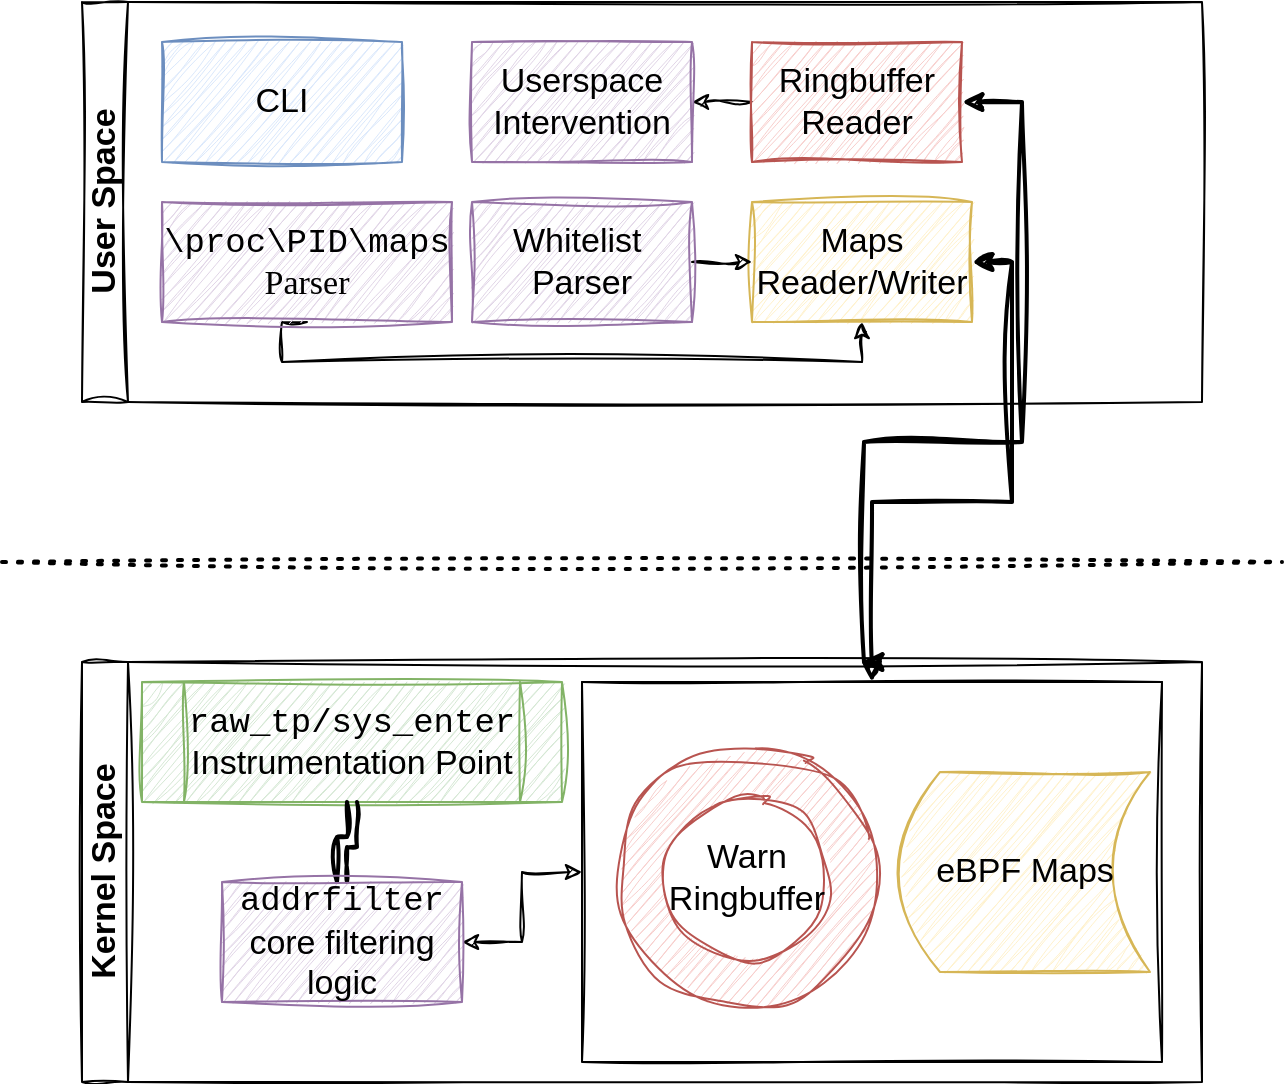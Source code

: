 <mxfile version="26.2.15">
  <diagram name="Page-1" id="Lw-xK5uONCsS2UEiDsAL">
    <mxGraphModel dx="1234" dy="898" grid="1" gridSize="10" guides="1" tooltips="1" connect="1" arrows="1" fold="1" page="1" pageScale="1" pageWidth="1169" pageHeight="827" math="0" shadow="0">
      <root>
        <mxCell id="0" />
        <mxCell id="1" parent="0" />
        <mxCell id="h68JlARCK2-a_7TLO-Ol-1" value="Kernel Space" style="swimlane;horizontal=0;whiteSpace=wrap;html=1;labelBackgroundColor=none;sketch=1;curveFitting=1;jiggle=2;fontSize=17;" parent="1" vertex="1">
          <mxGeometry x="240" y="490" width="560" height="210" as="geometry" />
        </mxCell>
        <mxCell id="h68JlARCK2-a_7TLO-Ol-8" value="&lt;font face=&quot;Courier New&quot;&gt;raw_tp/sys_enter&lt;/font&gt;&lt;div&gt;Instrumentation Point&lt;/div&gt;" style="shape=process;whiteSpace=wrap;html=1;backgroundOutline=1;labelBackgroundColor=none;sketch=1;curveFitting=1;jiggle=2;fillColor=#d5e8d4;strokeColor=#82b366;fontSize=17;" parent="h68JlARCK2-a_7TLO-Ol-1" vertex="1">
          <mxGeometry x="30" y="10" width="210" height="60" as="geometry" />
        </mxCell>
        <mxCell id="h68JlARCK2-a_7TLO-Ol-18" value="" style="edgeStyle=orthogonalEdgeStyle;rounded=0;orthogonalLoop=1;jettySize=auto;html=1;exitX=0.5;exitY=0;exitDx=0;exitDy=0;entryX=0.5;entryY=1;entryDx=0;entryDy=0;shape=link;strokeWidth=2;labelBackgroundColor=none;fontColor=default;sketch=1;curveFitting=1;jiggle=2;fontSize=17;" parent="h68JlARCK2-a_7TLO-Ol-1" source="h68JlARCK2-a_7TLO-Ol-17" target="h68JlARCK2-a_7TLO-Ol-8" edge="1">
          <mxGeometry relative="1" as="geometry" />
        </mxCell>
        <mxCell id="h68JlARCK2-a_7TLO-Ol-33" style="edgeStyle=orthogonalEdgeStyle;rounded=0;hachureGap=4;orthogonalLoop=1;jettySize=auto;html=1;exitX=1;exitY=0.5;exitDx=0;exitDy=0;entryX=0;entryY=0.5;entryDx=0;entryDy=0;fontFamily=Architects Daughter;fontSource=https%3A%2F%2Ffonts.googleapis.com%2Fcss%3Ffamily%3DArchitects%2BDaughter;startArrow=classic;startFill=1;strokeWidth=1;sketch=1;curveFitting=1;jiggle=2;fontSize=17;" parent="h68JlARCK2-a_7TLO-Ol-1" source="h68JlARCK2-a_7TLO-Ol-17" target="h68JlARCK2-a_7TLO-Ol-20" edge="1">
          <mxGeometry relative="1" as="geometry" />
        </mxCell>
        <mxCell id="h68JlARCK2-a_7TLO-Ol-17" value="&lt;font face=&quot;Courier New&quot;&gt;addrfilter&lt;/font&gt;&lt;div&gt;core filtering logic&lt;/div&gt;" style="rounded=0;whiteSpace=wrap;html=1;labelBackgroundColor=none;sketch=1;curveFitting=1;jiggle=2;fillColor=#e1d5e7;strokeColor=#9673a6;fontSize=17;" parent="h68JlARCK2-a_7TLO-Ol-1" vertex="1">
          <mxGeometry x="70" y="110" width="120" height="60" as="geometry" />
        </mxCell>
        <mxCell id="h68JlARCK2-a_7TLO-Ol-20" value="" style="swimlane;startSize=0;labelBackgroundColor=none;sketch=1;curveFitting=1;jiggle=2;fontSize=17;" parent="h68JlARCK2-a_7TLO-Ol-1" vertex="1">
          <mxGeometry x="250" y="10" width="290" height="190" as="geometry" />
        </mxCell>
        <mxCell id="h68JlARCK2-a_7TLO-Ol-15" value="eBPF Maps" style="shape=dataStorage;whiteSpace=wrap;html=1;fixedSize=1;labelBackgroundColor=none;sketch=1;curveFitting=1;jiggle=2;fillColor=#fff2cc;strokeColor=#d6b656;fontSize=17;" parent="h68JlARCK2-a_7TLO-Ol-20" vertex="1">
          <mxGeometry x="159" y="45" width="125" height="100" as="geometry" />
        </mxCell>
        <mxCell id="h68JlARCK2-a_7TLO-Ol-32" value="" style="group;sketch=1;curveFitting=1;jiggle=2;fontSize=17;" parent="h68JlARCK2-a_7TLO-Ol-20" vertex="1" connectable="0">
          <mxGeometry x="18" y="33" width="153.64" height="130" as="geometry" />
        </mxCell>
        <mxCell id="h68JlARCK2-a_7TLO-Ol-30" value="" style="ellipse;whiteSpace=wrap;html=1;aspect=fixed;hachureGap=4;fontFamily=Architects Daughter;fontSource=https%3A%2F%2Ffonts.googleapis.com%2Fcss%3Ffamily%3DArchitects%2BDaughter;sketch=1;curveFitting=1;jiggle=2;fillColor=#f8cecc;strokeColor=#b85450;fontSize=17;" parent="h68JlARCK2-a_7TLO-Ol-32" vertex="1">
          <mxGeometry width="130" height="130" as="geometry" />
        </mxCell>
        <mxCell id="h68JlARCK2-a_7TLO-Ol-31" value="&lt;font face=&quot;Helvetica&quot;&gt;Warn Ringbuffer&lt;/font&gt;" style="ellipse;whiteSpace=wrap;html=1;aspect=fixed;hachureGap=4;fontFamily=Architects Daughter;fontSource=https%3A%2F%2Ffonts.googleapis.com%2Fcss%3Ffamily%3DArchitects%2BDaughter;sketch=1;curveFitting=1;jiggle=2;strokeColor=light-dark(#b95450, #ededed);fontSize=17;" parent="h68JlARCK2-a_7TLO-Ol-32" vertex="1">
          <mxGeometry x="24.376" y="24.375" width="81.25" height="81.25" as="geometry" />
        </mxCell>
        <mxCell id="h68JlARCK2-a_7TLO-Ol-2" value="User Space" style="swimlane;horizontal=0;whiteSpace=wrap;html=1;labelBackgroundColor=none;sketch=1;curveFitting=1;jiggle=2;fontSize=17;" parent="1" vertex="1">
          <mxGeometry x="240" y="160" width="560" height="200" as="geometry" />
        </mxCell>
        <mxCell id="h68JlARCK2-a_7TLO-Ol-3" value="CLI" style="rounded=0;whiteSpace=wrap;html=1;labelBackgroundColor=none;sketch=1;curveFitting=1;jiggle=2;fillColor=#dae8fc;strokeColor=#6c8ebf;fontSize=17;" parent="h68JlARCK2-a_7TLO-Ol-2" vertex="1">
          <mxGeometry x="40" y="20" width="120" height="60" as="geometry" />
        </mxCell>
        <mxCell id="h68JlARCK2-a_7TLO-Ol-36" style="edgeStyle=orthogonalEdgeStyle;rounded=0;hachureGap=4;orthogonalLoop=1;jettySize=auto;html=1;exitX=0.5;exitY=1;exitDx=0;exitDy=0;fontFamily=Architects Daughter;fontSource=https%3A%2F%2Ffonts.googleapis.com%2Fcss%3Ffamily%3DArchitects%2BDaughter;entryX=0.5;entryY=1;entryDx=0;entryDy=0;sketch=1;curveFitting=1;jiggle=2;fontSize=17;" parent="h68JlARCK2-a_7TLO-Ol-2" source="h68JlARCK2-a_7TLO-Ol-4" target="h68JlARCK2-a_7TLO-Ol-6" edge="1">
          <mxGeometry relative="1" as="geometry">
            <mxPoint x="180" y="180" as="targetPoint" />
            <Array as="points">
              <mxPoint x="100" y="180" />
              <mxPoint x="390" y="180" />
            </Array>
          </mxGeometry>
        </mxCell>
        <mxCell id="h68JlARCK2-a_7TLO-Ol-4" value="&lt;font face=&quot;Courier New&quot;&gt;\proc\PID\maps&lt;/font&gt;&lt;div&gt;&lt;font face=&quot;Verdana&quot;&gt;Parser&lt;/font&gt;&lt;/div&gt;" style="rounded=0;whiteSpace=wrap;html=1;labelBackgroundColor=none;sketch=1;curveFitting=1;jiggle=2;fillColor=#e1d5e7;strokeColor=#9673a6;fontSize=17;" parent="h68JlARCK2-a_7TLO-Ol-2" vertex="1">
          <mxGeometry x="40" y="100" width="145" height="60" as="geometry" />
        </mxCell>
        <mxCell id="h68JlARCK2-a_7TLO-Ol-40" style="edgeStyle=orthogonalEdgeStyle;rounded=0;sketch=1;hachureGap=4;jiggle=2;curveFitting=1;orthogonalLoop=1;jettySize=auto;html=1;exitX=1;exitY=0.5;exitDx=0;exitDy=0;fontFamily=Architects Daughter;fontSource=https%3A%2F%2Ffonts.googleapis.com%2Fcss%3Ffamily%3DArchitects%2BDaughter;strokeWidth=2;startArrow=classic;startFill=1;fontSize=17;" parent="h68JlARCK2-a_7TLO-Ol-2" source="h68JlARCK2-a_7TLO-Ol-5" edge="1">
          <mxGeometry relative="1" as="geometry">
            <mxPoint x="390" y="330" as="targetPoint" />
            <Array as="points">
              <mxPoint x="470" y="50" />
              <mxPoint x="470" y="220" />
              <mxPoint x="391" y="220" />
            </Array>
          </mxGeometry>
        </mxCell>
        <mxCell id="h68JlARCK2-a_7TLO-Ol-42" style="edgeStyle=orthogonalEdgeStyle;rounded=0;sketch=1;hachureGap=4;jiggle=2;curveFitting=1;orthogonalLoop=1;jettySize=auto;html=1;exitX=0;exitY=0.5;exitDx=0;exitDy=0;entryX=1;entryY=0.5;entryDx=0;entryDy=0;fontFamily=Architects Daughter;fontSource=https%3A%2F%2Ffonts.googleapis.com%2Fcss%3Ffamily%3DArchitects%2BDaughter;fontSize=17;" parent="h68JlARCK2-a_7TLO-Ol-2" source="h68JlARCK2-a_7TLO-Ol-5" target="h68JlARCK2-a_7TLO-Ol-9" edge="1">
          <mxGeometry relative="1" as="geometry" />
        </mxCell>
        <mxCell id="h68JlARCK2-a_7TLO-Ol-5" value="Ringbuffer&lt;div&gt;Reader&lt;/div&gt;" style="rounded=0;whiteSpace=wrap;html=1;labelBackgroundColor=none;sketch=1;curveFitting=1;jiggle=2;fillColor=#f8cecc;strokeColor=#b85450;fontSize=17;" parent="h68JlARCK2-a_7TLO-Ol-2" vertex="1">
          <mxGeometry x="335" y="20" width="105" height="60" as="geometry" />
        </mxCell>
        <mxCell id="h68JlARCK2-a_7TLO-Ol-6" value="Maps&lt;div&gt;Reader/Writer&lt;/div&gt;" style="rounded=0;whiteSpace=wrap;html=1;labelBackgroundColor=none;sketch=1;curveFitting=1;jiggle=2;fillColor=#fff2cc;strokeColor=#d6b656;fontSize=17;" parent="h68JlARCK2-a_7TLO-Ol-2" vertex="1">
          <mxGeometry x="335" y="100" width="110" height="60" as="geometry" />
        </mxCell>
        <mxCell id="h68JlARCK2-a_7TLO-Ol-9" value="Userspace Intervention" style="rounded=0;whiteSpace=wrap;html=1;labelBackgroundColor=none;sketch=1;curveFitting=1;jiggle=2;fillColor=#e1d5e7;strokeColor=#9673a6;fontSize=17;" parent="h68JlARCK2-a_7TLO-Ol-2" vertex="1">
          <mxGeometry x="195" y="20" width="110" height="60" as="geometry" />
        </mxCell>
        <mxCell id="h68JlARCK2-a_7TLO-Ol-35" style="edgeStyle=orthogonalEdgeStyle;rounded=0;hachureGap=4;orthogonalLoop=1;jettySize=auto;html=1;exitX=1;exitY=0.5;exitDx=0;exitDy=0;entryX=0;entryY=0.5;entryDx=0;entryDy=0;fontFamily=Architects Daughter;fontSource=https%3A%2F%2Ffonts.googleapis.com%2Fcss%3Ffamily%3DArchitects%2BDaughter;sketch=1;curveFitting=1;jiggle=2;fontSize=17;" parent="h68JlARCK2-a_7TLO-Ol-2" source="h68JlARCK2-a_7TLO-Ol-10" target="h68JlARCK2-a_7TLO-Ol-6" edge="1">
          <mxGeometry relative="1" as="geometry" />
        </mxCell>
        <mxCell id="h68JlARCK2-a_7TLO-Ol-10" value="Whitelist&amp;nbsp;&lt;div&gt;Parser&lt;/div&gt;" style="rounded=0;whiteSpace=wrap;html=1;labelBackgroundColor=none;sketch=1;curveFitting=1;jiggle=2;fillColor=#e1d5e7;strokeColor=#9673a6;fontSize=17;" parent="h68JlARCK2-a_7TLO-Ol-2" vertex="1">
          <mxGeometry x="195" y="100" width="110" height="60" as="geometry" />
        </mxCell>
        <mxCell id="h68JlARCK2-a_7TLO-Ol-26" value="" style="endArrow=none;dashed=1;html=1;dashPattern=1 3;strokeWidth=2;rounded=0;labelBackgroundColor=none;fontColor=default;sketch=1;curveFitting=1;jiggle=2;fontSize=17;" parent="1" edge="1">
          <mxGeometry width="50" height="50" relative="1" as="geometry">
            <mxPoint x="200" y="440" as="sourcePoint" />
            <mxPoint x="840" y="440" as="targetPoint" />
          </mxGeometry>
        </mxCell>
        <mxCell id="h68JlARCK2-a_7TLO-Ol-39" style="edgeStyle=orthogonalEdgeStyle;rounded=0;sketch=1;hachureGap=4;jiggle=2;curveFitting=1;orthogonalLoop=1;jettySize=auto;html=1;exitX=1;exitY=0.5;exitDx=0;exitDy=0;entryX=0.5;entryY=0;entryDx=0;entryDy=0;fontFamily=Architects Daughter;fontSource=https%3A%2F%2Ffonts.googleapis.com%2Fcss%3Ffamily%3DArchitects%2BDaughter;strokeWidth=2;startArrow=classic;startFill=1;fontSize=17;" parent="1" source="h68JlARCK2-a_7TLO-Ol-6" target="h68JlARCK2-a_7TLO-Ol-20" edge="1">
          <mxGeometry relative="1" as="geometry" />
        </mxCell>
      </root>
    </mxGraphModel>
  </diagram>
</mxfile>
